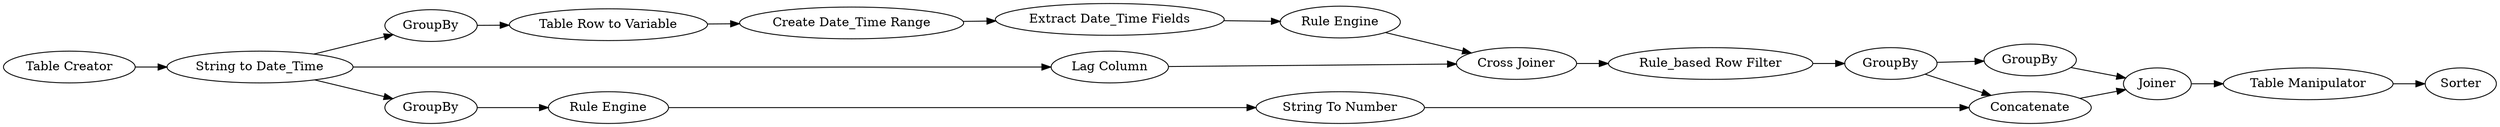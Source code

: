 digraph {
	1 [label="Table Creator"]
	2 [label="String to Date_Time"]
	3 [label=GroupBy]
	4 [label="Table Row to Variable"]
	5 [label="Create Date_Time Range"]
	6 [label="Extract Date_Time Fields"]
	8 [label="Rule Engine"]
	12 [label="Cross Joiner"]
	13 [label="Rule_based Row Filter"]
	14 [label="Lag Column"]
	15 [label=GroupBy]
	16 [label=GroupBy]
	17 [label=GroupBy]
	18 [label=Joiner]
	20 [label="Rule Engine"]
	22 [label="Table Manipulator"]
	23 [label="String To Number"]
	24 [label=Sorter]
	25 [label=Concatenate]
	1 -> 2
	2 -> 3
	2 -> 14
	2 -> 16
	3 -> 4
	4 -> 5
	5 -> 6
	6 -> 8
	8 -> 12
	12 -> 13
	13 -> 15
	14 -> 12
	15 -> 17
	15 -> 25
	16 -> 20
	17 -> 18
	18 -> 22
	20 -> 23
	22 -> 24
	23 -> 25
	25 -> 18
	rankdir=LR
}
